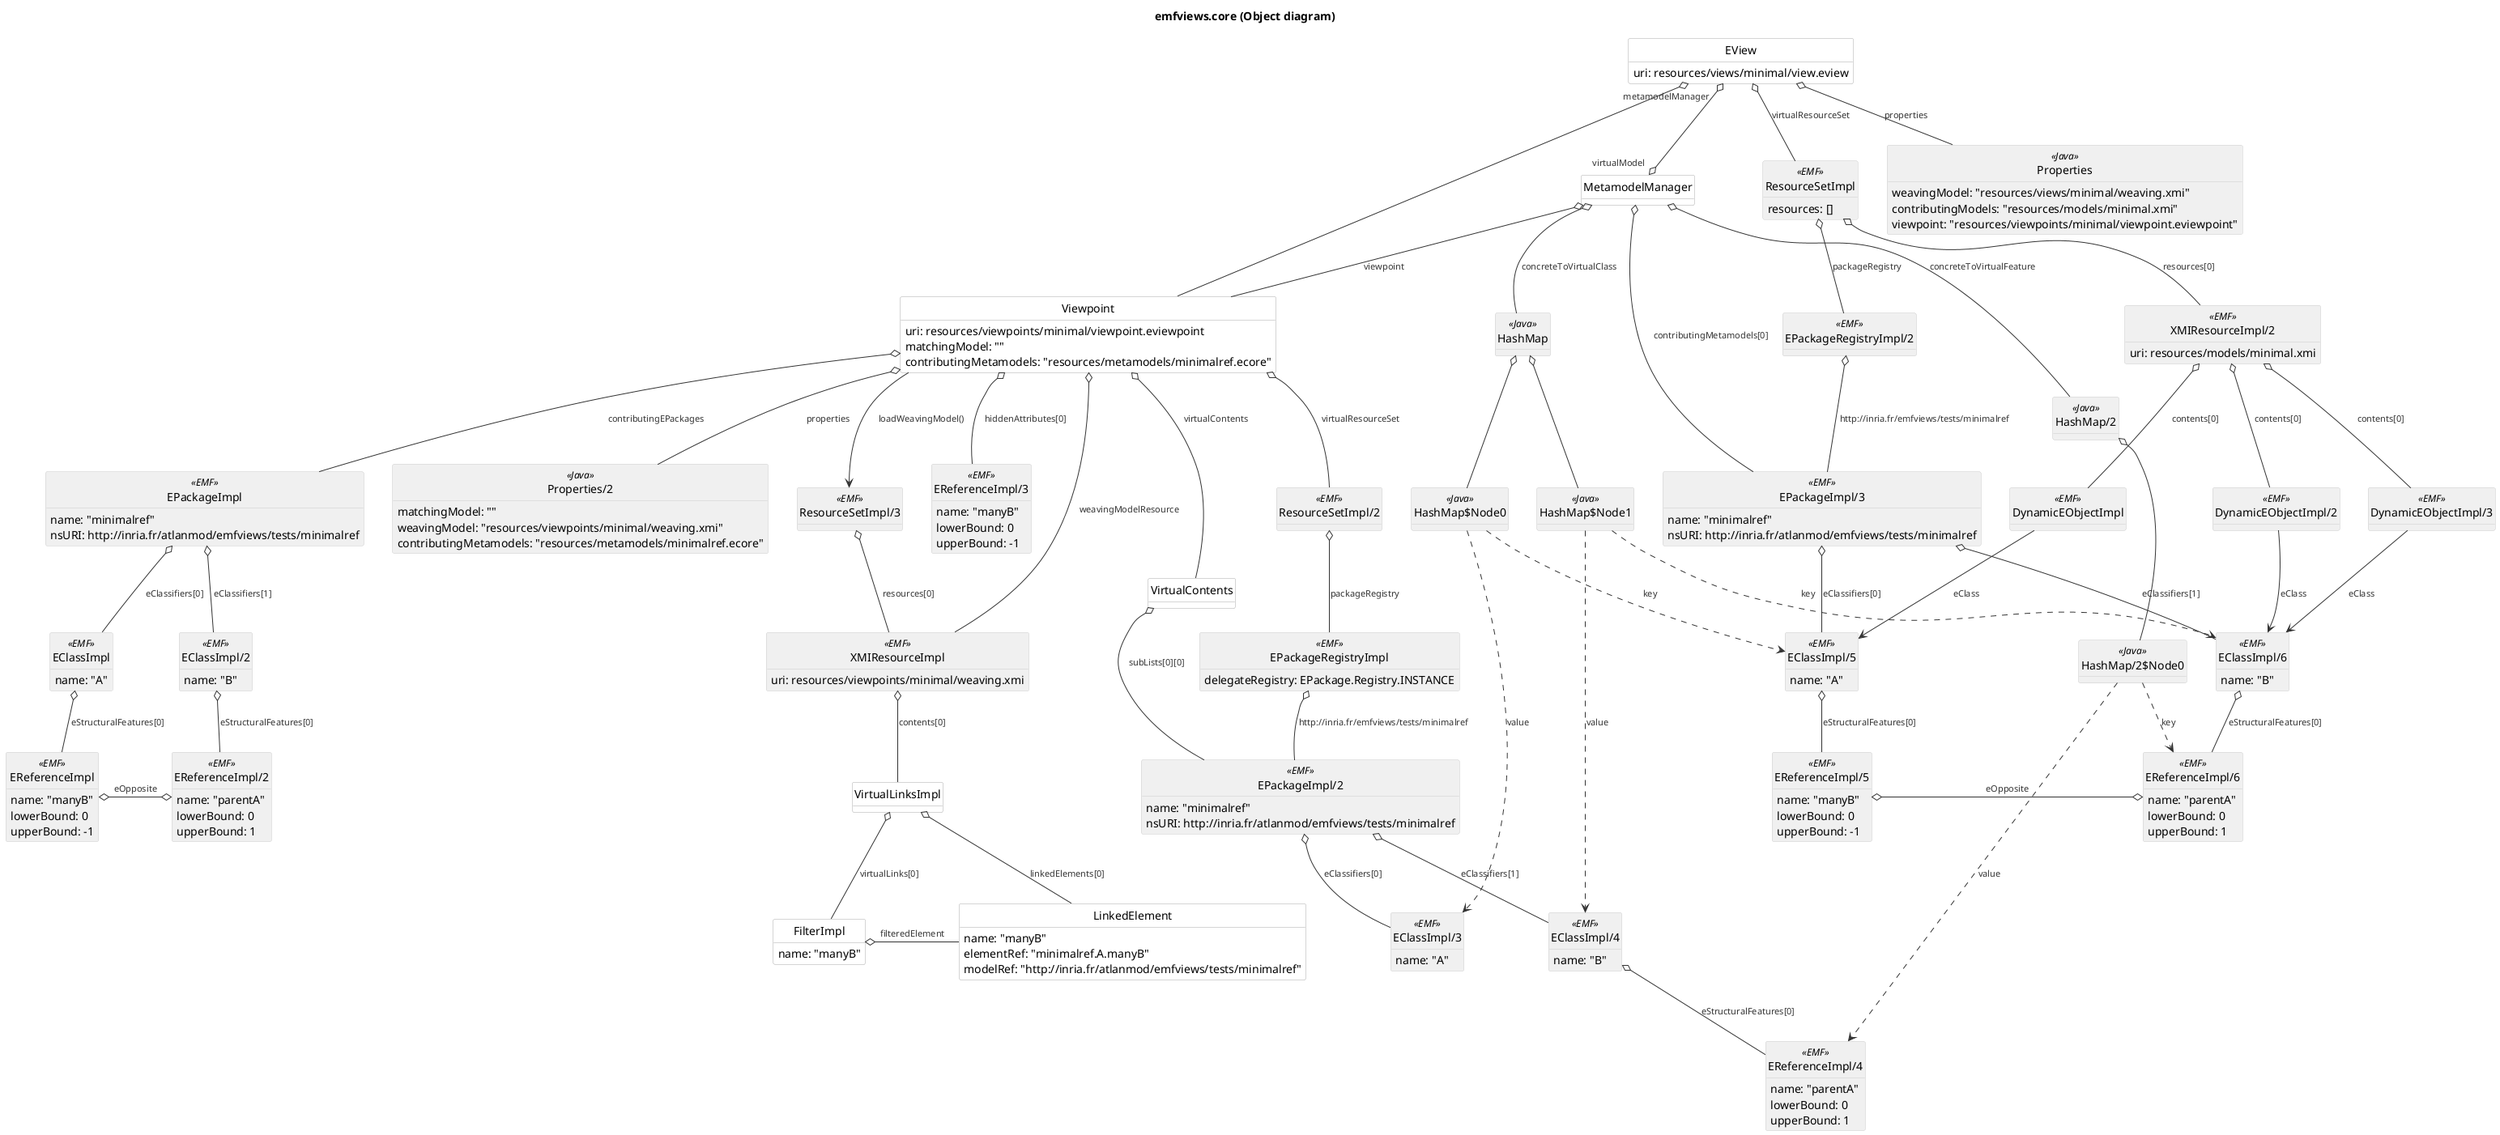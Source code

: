 '~~~~~~~~~~~~~~~~~~~~~~~~~~~~~~~~~~~~~~~~~~~~~~~~~~~~~~~~~~~~~~~~~~~~~~~~~~~~
' (Partial) class diagram for EMFViews.core
'
' Arrow semantics:
' A <|-- B := B inherits from A
' A <|.. B := B implements A
' A *--  B := A contains B (for the VirtualLinks Ecore metamodel only)
' A o--  B := A has an attribute of type B
' A o--o B := A has an attribute of type B, and B has an attribute of type A
' A -->  B := A uses a constructor of type B (but has no attribute of type B)
' A ..>  B := A uses class B (e.g.: foo.getB().doSomething(), casts to B, etc.)
'
' Multiplicity is used on "has a" relations (o-- and --), 1 is assumed when
' no multiplicity is present.

@startuml

/' Theming '/

title emfviews.core (Object diagram)

set namespaceseparator none
skinparam shadowing false
skinparam classAttributeIconSize 0

skinparam class {
  BackgroundColor<<EMF>> #f0f0f0
  BorderColor<<EMF>> #cdcdcd
  BackgroundColor<<Java>> #f0f0f0
  BorderColor<<Java>> #cdcdcd
  BackgroundColor #fff
  BorderColor #aaa
}

skinparam packageBorderColor #888

skinparam stereotype {
  CBackgroundColor #fff
  ABackgroundColor #fff
  IBackgroundColor #fff
}

skinparam arrow {
  Color #333
  FontColor #333
  FontSize 11
}

skinparam note {
  BackgroundColor #fff
  BorderColor #aaa
}

hide class circle
hide class methods

'~~~~~~~~~~~~~~~~~~~~~~~~~~~~~~~~~~~~~~~~~~~~~~~~~~~~~~~~~~~~~~~~~~~~~~~~~~~~
' EView objects

class EView {
  uri: resources/views/minimal/view.eview
}

class Properties <<Java>> {
  weavingModel: "resources/views/minimal/weaving.xmi"
  contributingModels: "resources/models/minimal.xmi"
  viewpoint: "resources/viewpoints/minimal/viewpoint.eviewpoint"
}

class ResourceSetImpl <<EMF>> {
  resources: []
}

class Viewpoint {
  uri: resources/viewpoints/minimal/viewpoint.eviewpoint
  matchingModel: ""
  contributingMetamodels: "resources/metamodels/minimalref.ecore"
}

class Properties/2 <<Java>> {
  matchingModel: ""
  weavingModel: "resources/viewpoints/minimal/weaving.xmi"
  contributingMetamodels: "resources/metamodels/minimalref.ecore"
}

class ResourceSetImpl/2 <<EMF>> {
}

class EPackageRegistryImpl <<EMF>> {
  delegateRegistry: EPackage.Registry.INSTANCE
}

class EPackageImpl <<EMF>> {
  name: "minimalref"
  nsURI: http://inria.fr/atlanmod/emfviews/tests/minimalref
}

class EClassImpl <<EMF>> {
  name: "A"
}

class EReferenceImpl <<EMF>> {
  name: "manyB"
  lowerBound: 0
  upperBound: -1
}

class EClassImpl/2 <<EMF>> {
  name: "B"
}

class EReferenceImpl/2 <<EMF>> {
  name: "parentA"
  lowerBound: 0
  upperBound: 1
}

class EPackageImpl/2 <<EMF>> {
  name: "minimalref"
  nsURI: http://inria.fr/atlanmod/emfviews/tests/minimalref
}

class EClassImpl/3 <<EMF>> {
  name: "A"
}

class EReferenceImpl/3 <<EMF>> {
  name: "manyB"
  lowerBound: 0
  upperBound: -1
}

class EClassImpl/4 <<EMF>> {
  name: "B"
}

class EReferenceImpl/4 <<EMF>> {
  name: "parentA"
  lowerBound: 0
  upperBound: 1
}

class ResourceSetImpl/3 <<EMF>> {
}

class XMIResourceImpl <<EMF>> {
  uri: resources/viewpoints/minimal/weaving.xmi
}

class VirtualLinksImpl {
}

class LinkedElement {
  name: "manyB"
  elementRef: "minimalref.A.manyB"
  modelRef: "http://inria.fr/atlanmod/emfviews/tests/minimalref"
}

class FilterImpl {
  name: "manyB"
}

class EPackageRegistryImpl/2 <<EMF>> {
}

class EPackageImpl/3 <<EMF>> {
  name: "minimalref"
  nsURI: http://inria.fr/atlanmod/emfviews/tests/minimalref
}

class EClassImpl/5 <<EMF>> {
  name: "A"
}

class EReferenceImpl/5 <<EMF>> {
  name: "manyB"
  lowerBound: 0
  upperBound: -1
}

class EClassImpl/6 <<EMF>> {
  name: "B"
}

class EReferenceImpl/6 <<EMF>> {
  name: "parentA"
  lowerBound: 0
  upperBound: 1
}

class HashMap <<Java>> {
}

class HashMap$Node0 <<Java>> {
}

class HashMap$Node1 <<Java>> {
}

class HashMap/2 <<Java>> {
}

class HashMap/2$Node0 <<Java>> {
}

class XMIResourceImpl/2 <<EMF>> {
  uri: resources/models/minimal.xmi
}

class DynamicEObjectImpl <<EMF>> {
}

class DynamicEObjectImpl/2 <<EMF>> {
}

class DynamicEObjectImpl/3 <<EMF>> {
}

'~~~~~~~~~~~~~~~~~~~~~~~~~~~~~~~~~~~~~~~~~~~~~~~~~~~~~~~~~~~~~~~~~~~~~~~~~~~~
' EView relationships

EView o-- Properties : properties
EView o-- ResourceSetImpl : virtualResourceSet
EView o-- Viewpoint

Viewpoint o-- "Properties/2" : properties
Viewpoint o-- "ResourceSetImpl/2" : virtualResourceSet
Viewpoint o-- EPackageImpl : contributingEPackages

EPackageImpl o-- EClassImpl : eClassifiers[0]
EPackageImpl o-- "EClassImpl/2" : eClassifiers[1]

EClassImpl o-- EReferenceImpl : eStructuralFeatures[0]
"EClassImpl/2" o-- "EReferenceImpl/2" : eStructuralFeatures[0]

EReferenceImpl o-o "EReferenceImpl/2" : eOpposite

"ResourceSetImpl/2" o-- EPackageRegistryImpl : packageRegistry

EPackageRegistryImpl o-- "EPackageImpl/2" : "http://inria.fr/emfviews/tests/minimalref"

"EPackageImpl/2" o-- "EClassImpl/3" : eClassifiers[0]
"EPackageImpl/2" o-- "EClassImpl/4" : eClassifiers[1]

/' "EClassImpl/3" o-- "EReferenceImpl/3" : eStructuralFeatures[0] '/
"EClassImpl/4" o-- "EReferenceImpl/4" : eStructuralFeatures[0]

/' "EReferenceImpl/3" o-o "EReferenceImpl/4" : eOpposite '/

Viewpoint --> "ResourceSetImpl/3" : loadWeavingModel()
"ResourceSetImpl/3" o-- XMIResourceImpl : resources[0]
Viewpoint o-- XMIResourceImpl : weavingModelResource
XMIResourceImpl o-- VirtualLinksImpl : contents[0]

VirtualLinksImpl o-- LinkedElement : linkedElements[0]
VirtualLinksImpl o-- FilterImpl : virtualLinks[0]
FilterImpl o- LinkedElement : filteredElement

Viewpoint o-- "EReferenceImpl/3" : hiddenAttributes[0]
Viewpoint o-- VirtualContents : virtualContents

VirtualContents o-- "EPackageImpl/2" : subLists[0][0]

ResourceSetImpl o-- "EPackageRegistryImpl/2" : packageRegistry
"EPackageRegistryImpl/2" o-- "EPackageImpl/3" : "http://inria.fr/emfviews/tests/minimalref"

"EPackageImpl/3" o-- "EClassImpl/5" : eClassifiers[0]
"EPackageImpl/3" o-- "EClassImpl/6" : eClassifiers[1]

"EClassImpl/5" o-- "EReferenceImpl/5" : eStructuralFeatures[0]
"EClassImpl/6" o-- "EReferenceImpl/6" : eStructuralFeatures[0]

"EReferenceImpl/5" o-o "EReferenceImpl/6" : eOpposite

EView "metamodelManager" o--o "virtualModel" MetamodelManager
MetamodelManager o-- Viewpoint : viewpoint
MetamodelManager o-- "EPackageImpl/3" : contributingMetamodels[0]

MetamodelManager o-- HashMap : concreteToVirtualClass
HashMap o-- HashMap$Node0
HashMap o-- HashMap$Node1

HashMap$Node0 ..> "EClassImpl/5" : key
HashMap$Node0 ..> "EClassImpl/3" : value

HashMap$Node1 ..> "EClassImpl/6" : key
HashMap$Node1 ..> "EClassImpl/4" : value

MetamodelManager o-- "HashMap/2" : concreteToVirtualFeature
/' MetamodelManager o-- HashMap : virtualToConcreteFeature '/

"HashMap/2" o-- "HashMap/2$Node0"
"HashMap/2$Node0" ..> "EReferenceImpl/6" : key
"HashMap/2$Node0" ..> "EReferenceImpl/4" : value

ResourceSetImpl o-- "XMIResourceImpl/2" : resources[0]

"XMIResourceImpl/2" o-- DynamicEObjectImpl : contents[0]
"XMIResourceImpl/2" o-- "DynamicEObjectImpl/2" : contents[0]
"XMIResourceImpl/2" o-- "DynamicEObjectImpl/3" : contents[0]

DynamicEObjectImpl --> "EClassImpl/5" : eClass
"DynamicEObjectImpl/2" --> "EClassImpl/6" : eClass
"DynamicEObjectImpl/3" --> "EClassImpl/6" : eClass




@enduml
